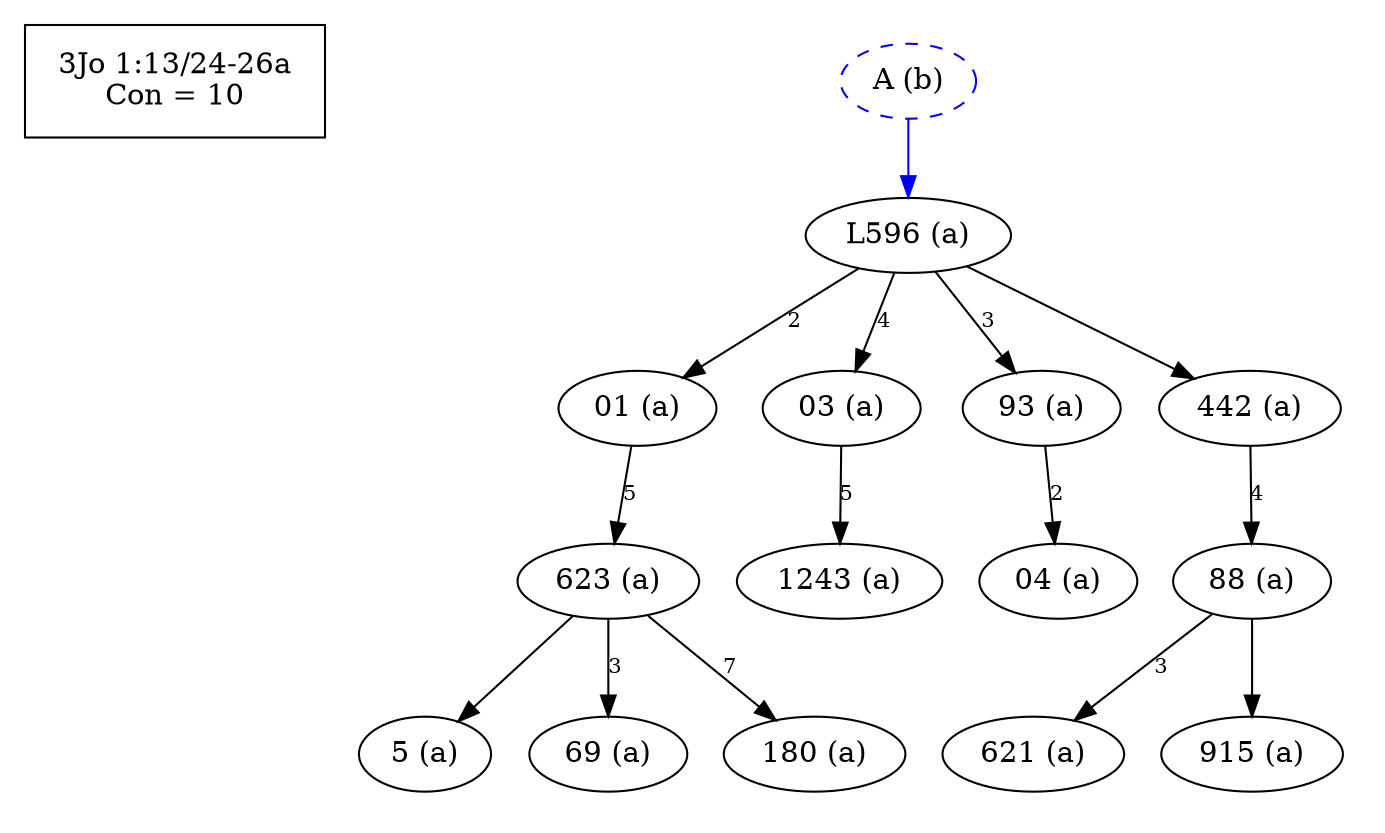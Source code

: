 digraph textual_flow_diagram {
	subgraph cluster_legend {
		label [shape=plaintext, label="3Jo 1:13/24-26a\nCon = 10"];
	}
	subgraph cluster_plot {
		style=invis;
		node [shape=ellipse];
		2 [label="01 (a)"];
		4 [label="03 (a)"];
		5 [label="04 (a)"];
		13 [label="5 (a)"];
		19 [label="69 (a)"];
		21 [label="88 (a)"];
		22 [label="93 (a)"];
		25 [label="180 (a)"];
		44 [label="442 (a)"];
		53 [label="621 (a)"];
		54 [label="623 (a)"];
		61 [label="915 (a)"];
		68 [label="1243 (a)"];
		123 [label="L596 (a)"];
		0 [label="A (b)", color=blue, style=dashed];
		123 -> 2 [label="2", fontsize=10, color=black];
		123 -> 4 [label="4", fontsize=10, color=black];
		22 -> 5 [label="2", fontsize=10, color=black];
		54 -> 13 [color=black];
		54 -> 19 [label="3", fontsize=10, color=black];
		44 -> 21 [label="4", fontsize=10, color=black];
		123 -> 22 [label="3", fontsize=10, color=black];
		54 -> 25 [label="7", fontsize=10, color=black];
		123 -> 44 [color=black];
		21 -> 53 [label="3", fontsize=10, color=black];
		2 -> 54 [label="5", fontsize=10, color=black];
		21 -> 61 [color=black];
		4 -> 68 [label="5", fontsize=10, color=black];
		0 -> 123 [color=blue];
	}
}
